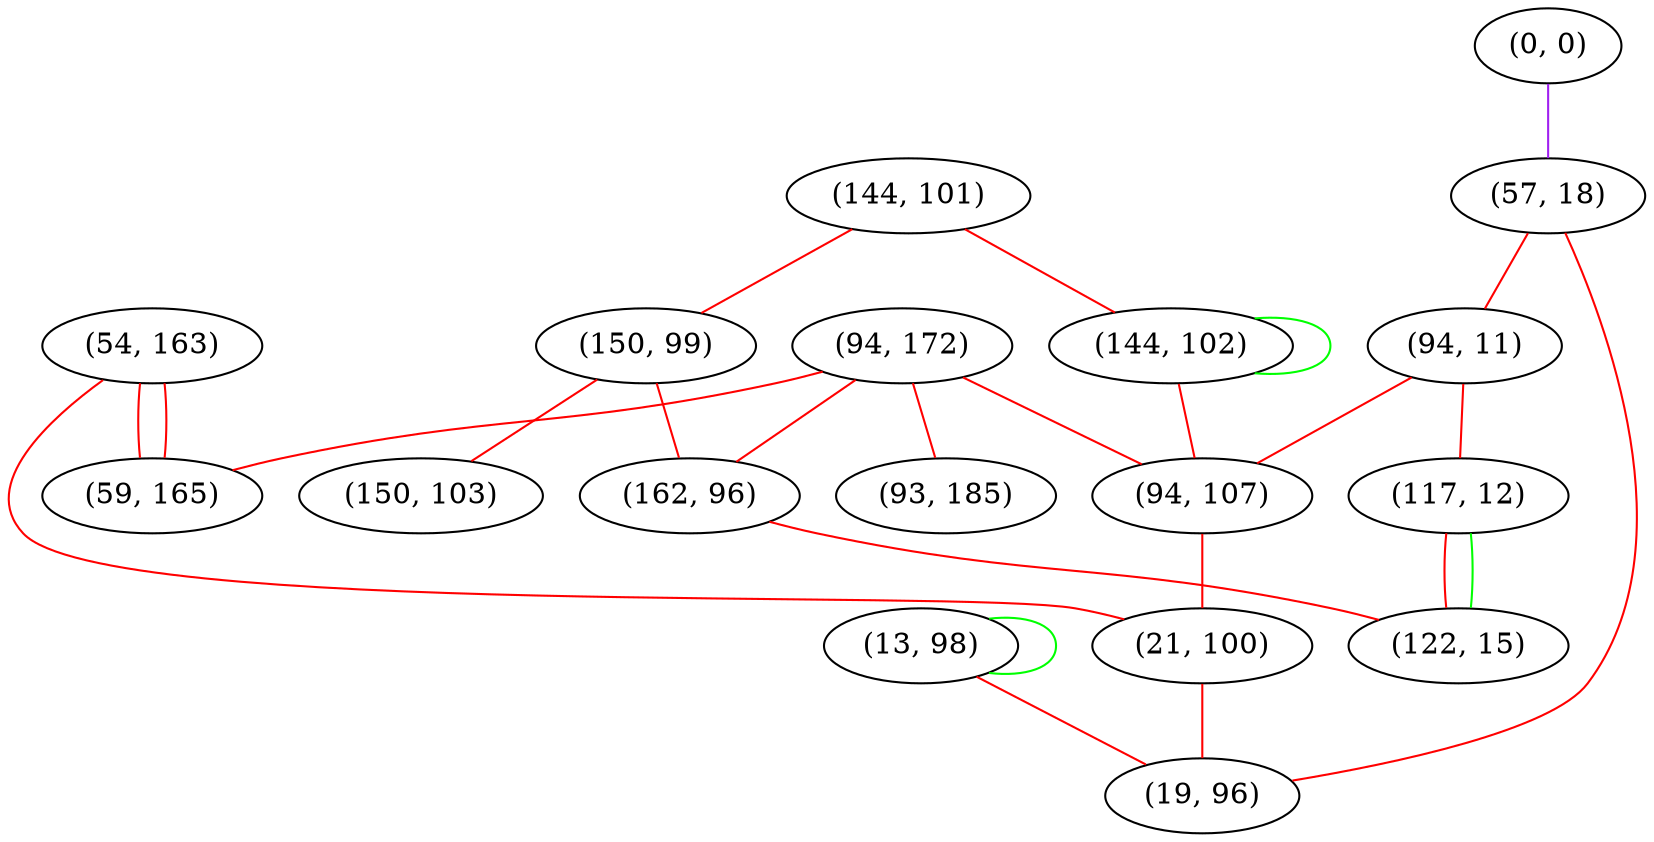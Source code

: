 graph "" {
"(54, 163)";
"(94, 172)";
"(0, 0)";
"(144, 101)";
"(144, 102)";
"(57, 18)";
"(94, 11)";
"(150, 99)";
"(13, 98)";
"(94, 107)";
"(162, 96)";
"(21, 100)";
"(150, 103)";
"(59, 165)";
"(19, 96)";
"(93, 185)";
"(117, 12)";
"(122, 15)";
"(54, 163)" -- "(21, 100)"  [color=red, key=0, weight=1];
"(54, 163)" -- "(59, 165)"  [color=red, key=0, weight=1];
"(54, 163)" -- "(59, 165)"  [color=red, key=1, weight=1];
"(94, 172)" -- "(94, 107)"  [color=red, key=0, weight=1];
"(94, 172)" -- "(93, 185)"  [color=red, key=0, weight=1];
"(94, 172)" -- "(162, 96)"  [color=red, key=0, weight=1];
"(94, 172)" -- "(59, 165)"  [color=red, key=0, weight=1];
"(0, 0)" -- "(57, 18)"  [color=purple, key=0, weight=4];
"(144, 101)" -- "(150, 99)"  [color=red, key=0, weight=1];
"(144, 101)" -- "(144, 102)"  [color=red, key=0, weight=1];
"(144, 102)" -- "(94, 107)"  [color=red, key=0, weight=1];
"(144, 102)" -- "(144, 102)"  [color=green, key=0, weight=2];
"(57, 18)" -- "(94, 11)"  [color=red, key=0, weight=1];
"(57, 18)" -- "(19, 96)"  [color=red, key=0, weight=1];
"(94, 11)" -- "(94, 107)"  [color=red, key=0, weight=1];
"(94, 11)" -- "(117, 12)"  [color=red, key=0, weight=1];
"(150, 99)" -- "(162, 96)"  [color=red, key=0, weight=1];
"(150, 99)" -- "(150, 103)"  [color=red, key=0, weight=1];
"(13, 98)" -- "(19, 96)"  [color=red, key=0, weight=1];
"(13, 98)" -- "(13, 98)"  [color=green, key=0, weight=2];
"(94, 107)" -- "(21, 100)"  [color=red, key=0, weight=1];
"(162, 96)" -- "(122, 15)"  [color=red, key=0, weight=1];
"(21, 100)" -- "(19, 96)"  [color=red, key=0, weight=1];
"(117, 12)" -- "(122, 15)"  [color=red, key=0, weight=1];
"(117, 12)" -- "(122, 15)"  [color=green, key=1, weight=2];
}
